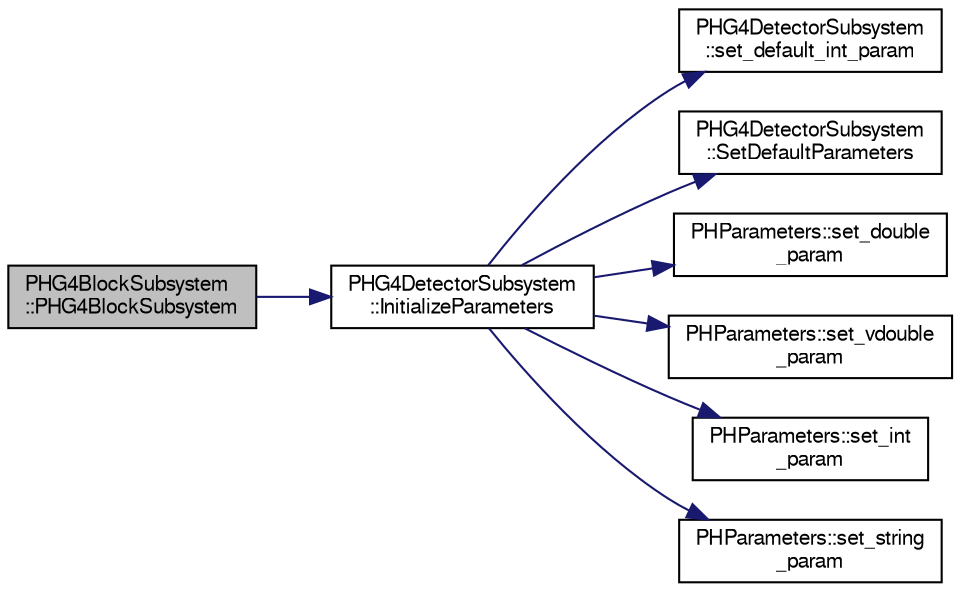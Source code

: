 digraph "PHG4BlockSubsystem::PHG4BlockSubsystem"
{
  bgcolor="transparent";
  edge [fontname="FreeSans",fontsize="10",labelfontname="FreeSans",labelfontsize="10"];
  node [fontname="FreeSans",fontsize="10",shape=record];
  rankdir="LR";
  Node1 [label="PHG4BlockSubsystem\l::PHG4BlockSubsystem",height=0.2,width=0.4,color="black", fillcolor="grey75", style="filled" fontcolor="black"];
  Node1 -> Node2 [color="midnightblue",fontsize="10",style="solid",fontname="FreeSans"];
  Node2 [label="PHG4DetectorSubsystem\l::InitializeParameters",height=0.2,width=0.4,color="black",URL="$d5/d29/classPHG4DetectorSubsystem.html#add5cbb7bd43524ba72079425ca230200"];
  Node2 -> Node3 [color="midnightblue",fontsize="10",style="solid",fontname="FreeSans"];
  Node3 [label="PHG4DetectorSubsystem\l::set_default_int_param",height=0.2,width=0.4,color="black",URL="$d5/d29/classPHG4DetectorSubsystem.html#aff8499a0c11c3fa5be809484bbd51693"];
  Node2 -> Node4 [color="midnightblue",fontsize="10",style="solid",fontname="FreeSans"];
  Node4 [label="PHG4DetectorSubsystem\l::SetDefaultParameters",height=0.2,width=0.4,color="black",URL="$d5/d29/classPHG4DetectorSubsystem.html#adb39c7396bb4d0a510820ba62a4fa3e4"];
  Node2 -> Node5 [color="midnightblue",fontsize="10",style="solid",fontname="FreeSans"];
  Node5 [label="PHParameters::set_double\l_param",height=0.2,width=0.4,color="black",URL="$dd/dae/classPHParameters.html#a75005aa44390e1eb574603b0b230152b"];
  Node2 -> Node6 [color="midnightblue",fontsize="10",style="solid",fontname="FreeSans"];
  Node6 [label="PHParameters::set_vdouble\l_param",height=0.2,width=0.4,color="black",URL="$dd/dae/classPHParameters.html#ad9201a6d3a8d35bf69695a6fc30babad"];
  Node2 -> Node7 [color="midnightblue",fontsize="10",style="solid",fontname="FreeSans"];
  Node7 [label="PHParameters::set_int\l_param",height=0.2,width=0.4,color="black",URL="$dd/dae/classPHParameters.html#a62881b44dd0564425633070316af66ec"];
  Node2 -> Node8 [color="midnightblue",fontsize="10",style="solid",fontname="FreeSans"];
  Node8 [label="PHParameters::set_string\l_param",height=0.2,width=0.4,color="black",URL="$dd/dae/classPHParameters.html#a2ebd6e499647b20dd41ca164e71ca061"];
}

